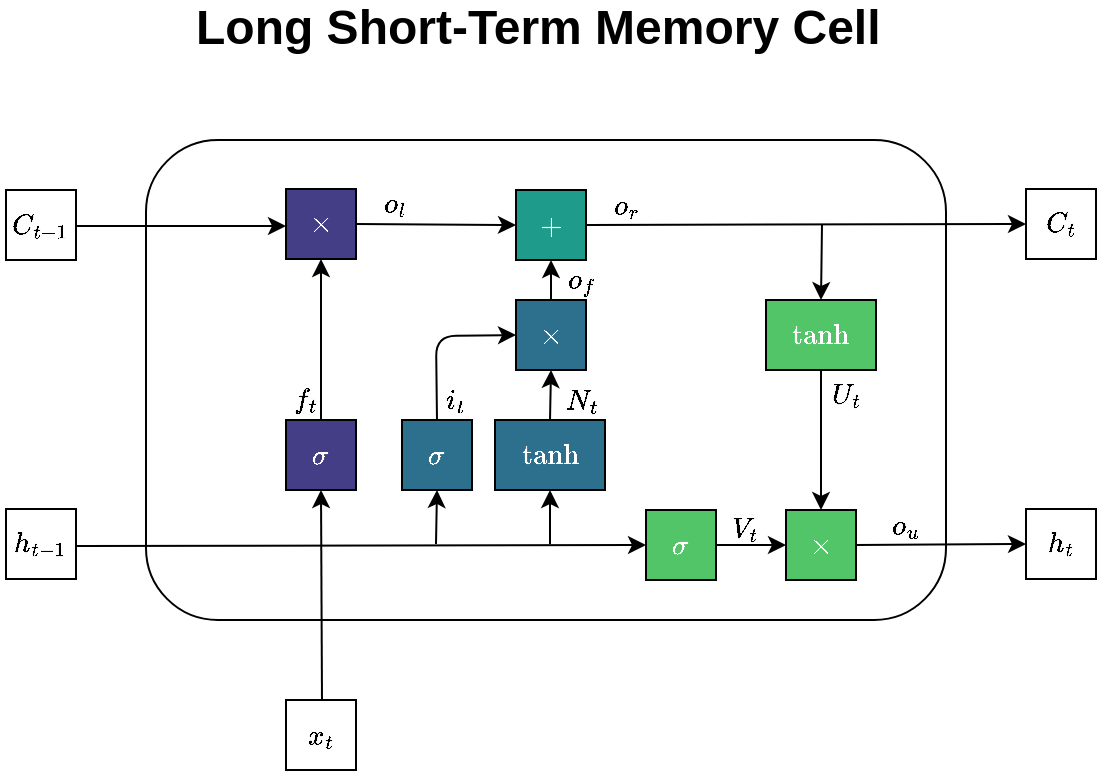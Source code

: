 <mxfile version="13.0.3" type="device"><diagram id="-tesyYgTLbZ9uQ5BcSJ0" name="Page-1"><mxGraphModel dx="1106" dy="805" grid="1" gridSize="10" guides="1" tooltips="1" connect="1" arrows="1" fold="1" page="1" pageScale="1" pageWidth="827" pageHeight="1169" math="1" shadow="0"><root><mxCell id="0"/><mxCell id="1" parent="0"/><mxCell id="MPfFly8yrABsDs3O1v61-1" value="" style="rounded=1;whiteSpace=wrap;html=1;" parent="1" vertex="1"><mxGeometry x="200" y="120" width="400" height="240" as="geometry"/></mxCell><mxCell id="MPfFly8yrABsDs3O1v61-24" value="Long Short-Term Memory Cell" style="text;html=1;strokeColor=none;fillColor=none;spacing=5;spacingTop=-20;whiteSpace=wrap;overflow=hidden;rounded=0;labelBackgroundColor=none;fontSize=24;fontStyle=1" parent="1" vertex="1"><mxGeometry x="220" y="60" width="360" height="22" as="geometry"/></mxCell><mxCell id="QuHniVXOm7kTf6fAajvg-1" value="$$\times$$" style="rounded=0;whiteSpace=wrap;html=1;fillColor=#433E85;fontColor=#FFFFFF;" parent="1" vertex="1"><mxGeometry x="270" y="144.5" width="35" height="35" as="geometry"/></mxCell><mxCell id="QuHniVXOm7kTf6fAajvg-9" value="$$\sigma$$" style="rounded=0;whiteSpace=wrap;html=1;fillColor=#52C569;fontColor=#FFFFFF;" parent="1" vertex="1"><mxGeometry x="450" y="305" width="35" height="35" as="geometry"/></mxCell><mxCell id="QuHniVXOm7kTf6fAajvg-10" value="" style="endArrow=classic;html=1;entryX=0;entryY=0.5;entryDx=0;entryDy=0;" parent="1" target="QuHniVXOm7kTf6fAajvg-9" edge="1"><mxGeometry width="50" height="50" relative="1" as="geometry"><mxPoint x="165" y="323" as="sourcePoint"/><mxPoint x="500" y="340" as="targetPoint"/></mxGeometry></mxCell><mxCell id="QuHniVXOm7kTf6fAajvg-17" value="$$+$$" style="rounded=0;whiteSpace=wrap;html=1;fontColor=#FFFFFF;fillColor=#1E9B8A;" parent="1" vertex="1"><mxGeometry x="385" y="145" width="35" height="35" as="geometry"/></mxCell><mxCell id="QuHniVXOm7kTf6fAajvg-18" value="" style="endArrow=classic;html=1;entryX=0;entryY=0.5;entryDx=0;entryDy=0;" parent="1" edge="1"><mxGeometry width="50" height="50" relative="1" as="geometry"><mxPoint x="160" y="163" as="sourcePoint"/><mxPoint x="270" y="163" as="targetPoint"/></mxGeometry></mxCell><mxCell id="QuHniVXOm7kTf6fAajvg-19" value="" style="endArrow=classic;html=1;exitX=1;exitY=0.5;exitDx=0;exitDy=0;entryX=0;entryY=0.5;entryDx=0;entryDy=0;" parent="1" source="QuHniVXOm7kTf6fAajvg-1" target="QuHniVXOm7kTf6fAajvg-17" edge="1"><mxGeometry width="50" height="50" relative="1" as="geometry"><mxPoint x="320" y="280" as="sourcePoint"/><mxPoint x="370" y="230" as="targetPoint"/></mxGeometry></mxCell><mxCell id="QuHniVXOm7kTf6fAajvg-20" value="$$\times$$" style="rounded=0;whiteSpace=wrap;html=1;fillColor=#2D708E;fontColor=#FFFFFF;" parent="1" vertex="1"><mxGeometry x="385" y="200" width="35" height="35" as="geometry"/></mxCell><mxCell id="QuHniVXOm7kTf6fAajvg-21" value="" style="endArrow=classic;html=1;entryX=0.5;entryY=1;entryDx=0;entryDy=0;exitX=0.5;exitY=0;exitDx=0;exitDy=0;" parent="1" source="QuHniVXOm7kTf6fAajvg-20" target="QuHniVXOm7kTf6fAajvg-17" edge="1"><mxGeometry width="50" height="50" relative="1" as="geometry"><mxPoint x="110" y="460" as="sourcePoint"/><mxPoint x="160" y="410" as="targetPoint"/></mxGeometry></mxCell><mxCell id="QuHniVXOm7kTf6fAajvg-22" value="$$\sigma$$" style="rounded=0;whiteSpace=wrap;html=1;fontColor=#FFFFFF;fillColor=#433E85;" parent="1" vertex="1"><mxGeometry x="270" y="260" width="35" height="35" as="geometry"/></mxCell><mxCell id="QuHniVXOm7kTf6fAajvg-23" value="" style="endArrow=classic;html=1;entryX=0.5;entryY=1;entryDx=0;entryDy=0;exitX=0.5;exitY=0;exitDx=0;exitDy=0;" parent="1" source="QuHniVXOm7kTf6fAajvg-22" target="QuHniVXOm7kTf6fAajvg-1" edge="1"><mxGeometry width="50" height="50" relative="1" as="geometry"><mxPoint x="210" y="270" as="sourcePoint"/><mxPoint x="260" y="220" as="targetPoint"/></mxGeometry></mxCell><mxCell id="QuHniVXOm7kTf6fAajvg-24" value="" style="endArrow=classic;html=1;entryX=0.5;entryY=1;entryDx=0;entryDy=0;" parent="1" target="QuHniVXOm7kTf6fAajvg-22" edge="1"><mxGeometry width="50" height="50" relative="1" as="geometry"><mxPoint x="288" y="400" as="sourcePoint"/><mxPoint x="160" y="370" as="targetPoint"/></mxGeometry></mxCell><mxCell id="QuHniVXOm7kTf6fAajvg-25" value="$$\sigma$$" style="rounded=0;whiteSpace=wrap;html=1;fillColor=#2D708E;fontColor=#FFFFFF;" parent="1" vertex="1"><mxGeometry x="328" y="260" width="35" height="35" as="geometry"/></mxCell><mxCell id="QuHniVXOm7kTf6fAajvg-26" value="$$\times$$" style="rounded=0;whiteSpace=wrap;html=1;fontColor=#FFFFFF;fillColor=#52C569;" parent="1" vertex="1"><mxGeometry x="520" y="305" width="35" height="35" as="geometry"/></mxCell><mxCell id="QuHniVXOm7kTf6fAajvg-27" value="" style="endArrow=classic;html=1;exitX=1;exitY=0.5;exitDx=0;exitDy=0;entryX=0;entryY=0.5;entryDx=0;entryDy=0;" parent="1" source="QuHniVXOm7kTf6fAajvg-9" target="QuHniVXOm7kTf6fAajvg-26" edge="1"><mxGeometry width="50" height="50" relative="1" as="geometry"><mxPoint x="480" y="470" as="sourcePoint"/><mxPoint x="530" y="420" as="targetPoint"/></mxGeometry></mxCell><mxCell id="QuHniVXOm7kTf6fAajvg-28" value="" style="endArrow=classic;html=1;exitX=1;exitY=0.5;exitDx=0;exitDy=0;entryX=0;entryY=0.5;entryDx=0;entryDy=0;" parent="1" source="QuHniVXOm7kTf6fAajvg-26" edge="1"><mxGeometry width="50" height="50" relative="1" as="geometry"><mxPoint x="680" y="490" as="sourcePoint"/><mxPoint x="640" y="322" as="targetPoint"/></mxGeometry></mxCell><mxCell id="QuHniVXOm7kTf6fAajvg-29" value="" style="endArrow=classic;html=1;exitX=1;exitY=0.5;exitDx=0;exitDy=0;entryX=0;entryY=0.5;entryDx=0;entryDy=0;" parent="1" source="QuHniVXOm7kTf6fAajvg-17" edge="1"><mxGeometry width="50" height="50" relative="1" as="geometry"><mxPoint x="730" y="300" as="sourcePoint"/><mxPoint x="640" y="162" as="targetPoint"/></mxGeometry></mxCell><mxCell id="QuHniVXOm7kTf6fAajvg-30" value="$$\text{tanh}$$" style="rounded=0;whiteSpace=wrap;html=1;fontColor=#FFFFFF;fillColor=#2D708E;" parent="1" vertex="1"><mxGeometry x="374.5" y="260" width="55" height="35" as="geometry"/></mxCell><mxCell id="QuHniVXOm7kTf6fAajvg-32" value="" style="endArrow=classic;html=1;exitX=0.5;exitY=0;exitDx=0;exitDy=0;entryX=0;entryY=0.5;entryDx=0;entryDy=0;" parent="1" source="QuHniVXOm7kTf6fAajvg-25" target="QuHniVXOm7kTf6fAajvg-20" edge="1"><mxGeometry width="50" height="50" relative="1" as="geometry"><mxPoint x="310" y="280" as="sourcePoint"/><mxPoint x="360" y="230" as="targetPoint"/><Array as="points"><mxPoint x="345" y="218"/></Array></mxGeometry></mxCell><mxCell id="QuHniVXOm7kTf6fAajvg-33" value="" style="endArrow=classic;html=1;entryX=0.5;entryY=1;entryDx=0;entryDy=0;" parent="1" target="QuHniVXOm7kTf6fAajvg-25" edge="1"><mxGeometry width="50" height="50" relative="1" as="geometry"><mxPoint x="345" y="322" as="sourcePoint"/><mxPoint x="370" y="310" as="targetPoint"/></mxGeometry></mxCell><mxCell id="QuHniVXOm7kTf6fAajvg-34" value="" style="endArrow=classic;html=1;entryX=0.5;entryY=1;entryDx=0;entryDy=0;" parent="1" target="QuHniVXOm7kTf6fAajvg-30" edge="1"><mxGeometry width="50" height="50" relative="1" as="geometry"><mxPoint x="402" y="322" as="sourcePoint"/><mxPoint x="355" y="300" as="targetPoint"/></mxGeometry></mxCell><mxCell id="QuHniVXOm7kTf6fAajvg-44" value="" style="edgeStyle=orthogonalEdgeStyle;rounded=0;orthogonalLoop=1;jettySize=auto;html=1;" parent="1" source="QuHniVXOm7kTf6fAajvg-39" target="QuHniVXOm7kTf6fAajvg-26" edge="1"><mxGeometry relative="1" as="geometry"/></mxCell><mxCell id="QuHniVXOm7kTf6fAajvg-39" value="&lt;span style=&quot;white-space: normal&quot;&gt;$$\text{tanh}$$&lt;/span&gt;" style="rounded=0;whiteSpace=wrap;html=1;fillColor=#52C569;fontColor=#FFFFFF;" parent="1" vertex="1"><mxGeometry x="510" y="200" width="55" height="35" as="geometry"/></mxCell><mxCell id="QuHniVXOm7kTf6fAajvg-40" value="" style="endArrow=classic;html=1;exitX=0.5;exitY=0;exitDx=0;exitDy=0;entryX=0.5;entryY=1;entryDx=0;entryDy=0;" parent="1" source="QuHniVXOm7kTf6fAajvg-30" target="QuHniVXOm7kTf6fAajvg-20" edge="1"><mxGeometry width="50" height="50" relative="1" as="geometry"><mxPoint x="440" y="320" as="sourcePoint"/><mxPoint x="490" y="270" as="targetPoint"/></mxGeometry></mxCell><mxCell id="QuHniVXOm7kTf6fAajvg-49" value="$$h_{t-1}$$" style="rounded=0;whiteSpace=wrap;html=1;fontColor=#000000;fillColor=#FFFFFF;" parent="1" vertex="1"><mxGeometry x="130" y="304.5" width="35" height="35" as="geometry"/></mxCell><mxCell id="QuHniVXOm7kTf6fAajvg-50" value="" style="endArrow=classic;html=1;fontColor=#FFFFFF;entryX=0.5;entryY=0;entryDx=0;entryDy=0;" parent="1" target="QuHniVXOm7kTf6fAajvg-39" edge="1"><mxGeometry width="50" height="50" relative="1" as="geometry"><mxPoint x="538" y="162" as="sourcePoint"/><mxPoint x="530" y="190" as="targetPoint"/></mxGeometry></mxCell><mxCell id="QuHniVXOm7kTf6fAajvg-53" value="$$C_{t-1}$$" style="rounded=0;whiteSpace=wrap;html=1;fontColor=#000000;fillColor=#FFFFFF;" parent="1" vertex="1"><mxGeometry x="130" y="145" width="35" height="35" as="geometry"/></mxCell><mxCell id="QuHniVXOm7kTf6fAajvg-54" value="$$C_t$$" style="rounded=0;whiteSpace=wrap;html=1;fontColor=#000000;fillColor=#FFFFFF;" parent="1" vertex="1"><mxGeometry x="640" y="144.5" width="35" height="35" as="geometry"/></mxCell><mxCell id="QuHniVXOm7kTf6fAajvg-55" value="$$h_t$$" style="rounded=0;whiteSpace=wrap;html=1;fontColor=#000000;fillColor=#FFFFFF;" parent="1" vertex="1"><mxGeometry x="640" y="304.5" width="35" height="35" as="geometry"/></mxCell><mxCell id="QuHniVXOm7kTf6fAajvg-56" value="$$x_t$$" style="rounded=0;whiteSpace=wrap;html=1;fontColor=#000000;fillColor=#FFFFFF;" parent="1" vertex="1"><mxGeometry x="270" y="400" width="35" height="35" as="geometry"/></mxCell><mxCell id="xGXPjRPYQvXT-pud90Q--1" value="$$i_t$$" style="text;html=1;strokeColor=none;fillColor=none;align=center;verticalAlign=middle;whiteSpace=wrap;rounded=0;" vertex="1" parent="1"><mxGeometry x="334.5" y="240" width="40" height="20" as="geometry"/></mxCell><mxCell id="xGXPjRPYQvXT-pud90Q--2" value="$$N_t$$" style="text;html=1;strokeColor=none;fillColor=none;align=center;verticalAlign=middle;whiteSpace=wrap;rounded=0;" vertex="1" parent="1"><mxGeometry x="398" y="240" width="40" height="20" as="geometry"/></mxCell><mxCell id="xGXPjRPYQvXT-pud90Q--4" value="$$f_t$$" style="text;html=1;strokeColor=none;fillColor=none;align=center;verticalAlign=middle;whiteSpace=wrap;rounded=0;" vertex="1" parent="1"><mxGeometry x="260" y="240" width="40" height="20" as="geometry"/></mxCell><mxCell id="xGXPjRPYQvXT-pud90Q--5" value="$$o_l$$" style="text;html=1;strokeColor=none;fillColor=none;align=center;verticalAlign=middle;whiteSpace=wrap;rounded=0;" vertex="1" parent="1"><mxGeometry x="305" y="142" width="40" height="20" as="geometry"/></mxCell><mxCell id="xGXPjRPYQvXT-pud90Q--6" value="$$o_f$$" style="text;html=1;strokeColor=none;fillColor=none;align=center;verticalAlign=middle;whiteSpace=wrap;rounded=0;" vertex="1" parent="1"><mxGeometry x="398" y="180" width="40" height="20" as="geometry"/></mxCell><mxCell id="xGXPjRPYQvXT-pud90Q--7" value="$$o_r$$" style="text;html=1;strokeColor=none;fillColor=none;align=center;verticalAlign=middle;whiteSpace=wrap;rounded=0;" vertex="1" parent="1"><mxGeometry x="420" y="143" width="40" height="20" as="geometry"/></mxCell><mxCell id="xGXPjRPYQvXT-pud90Q--9" value="$$U_t$$" style="text;html=1;strokeColor=none;fillColor=none;align=center;verticalAlign=middle;whiteSpace=wrap;rounded=0;" vertex="1" parent="1"><mxGeometry x="530" y="237" width="40" height="20" as="geometry"/></mxCell><mxCell id="xGXPjRPYQvXT-pud90Q--10" value="$$V_t$$" style="text;html=1;strokeColor=none;fillColor=none;align=center;verticalAlign=middle;whiteSpace=wrap;rounded=0;" vertex="1" parent="1"><mxGeometry x="480" y="303.5" width="40" height="20" as="geometry"/></mxCell><mxCell id="xGXPjRPYQvXT-pud90Q--11" value="$$o_u$$" style="text;html=1;strokeColor=none;fillColor=none;align=center;verticalAlign=middle;whiteSpace=wrap;rounded=0;" vertex="1" parent="1"><mxGeometry x="560" y="302.5" width="40" height="20" as="geometry"/></mxCell></root></mxGraphModel></diagram></mxfile>